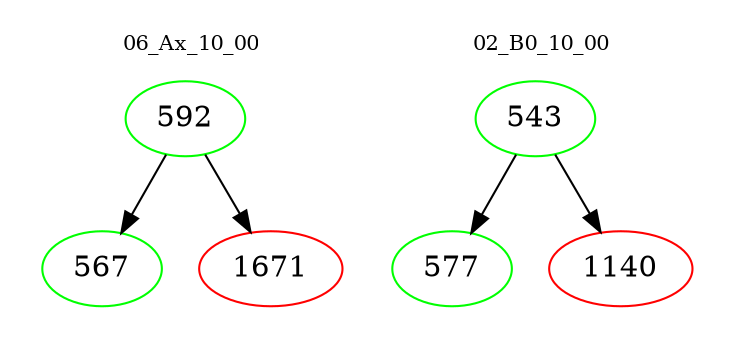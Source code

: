 digraph{
subgraph cluster_0 {
color = white
label = "06_Ax_10_00";
fontsize=10;
T0_592 [label="592", color="green"]
T0_592 -> T0_567 [color="black"]
T0_567 [label="567", color="green"]
T0_592 -> T0_1671 [color="black"]
T0_1671 [label="1671", color="red"]
}
subgraph cluster_1 {
color = white
label = "02_B0_10_00";
fontsize=10;
T1_543 [label="543", color="green"]
T1_543 -> T1_577 [color="black"]
T1_577 [label="577", color="green"]
T1_543 -> T1_1140 [color="black"]
T1_1140 [label="1140", color="red"]
}
}
